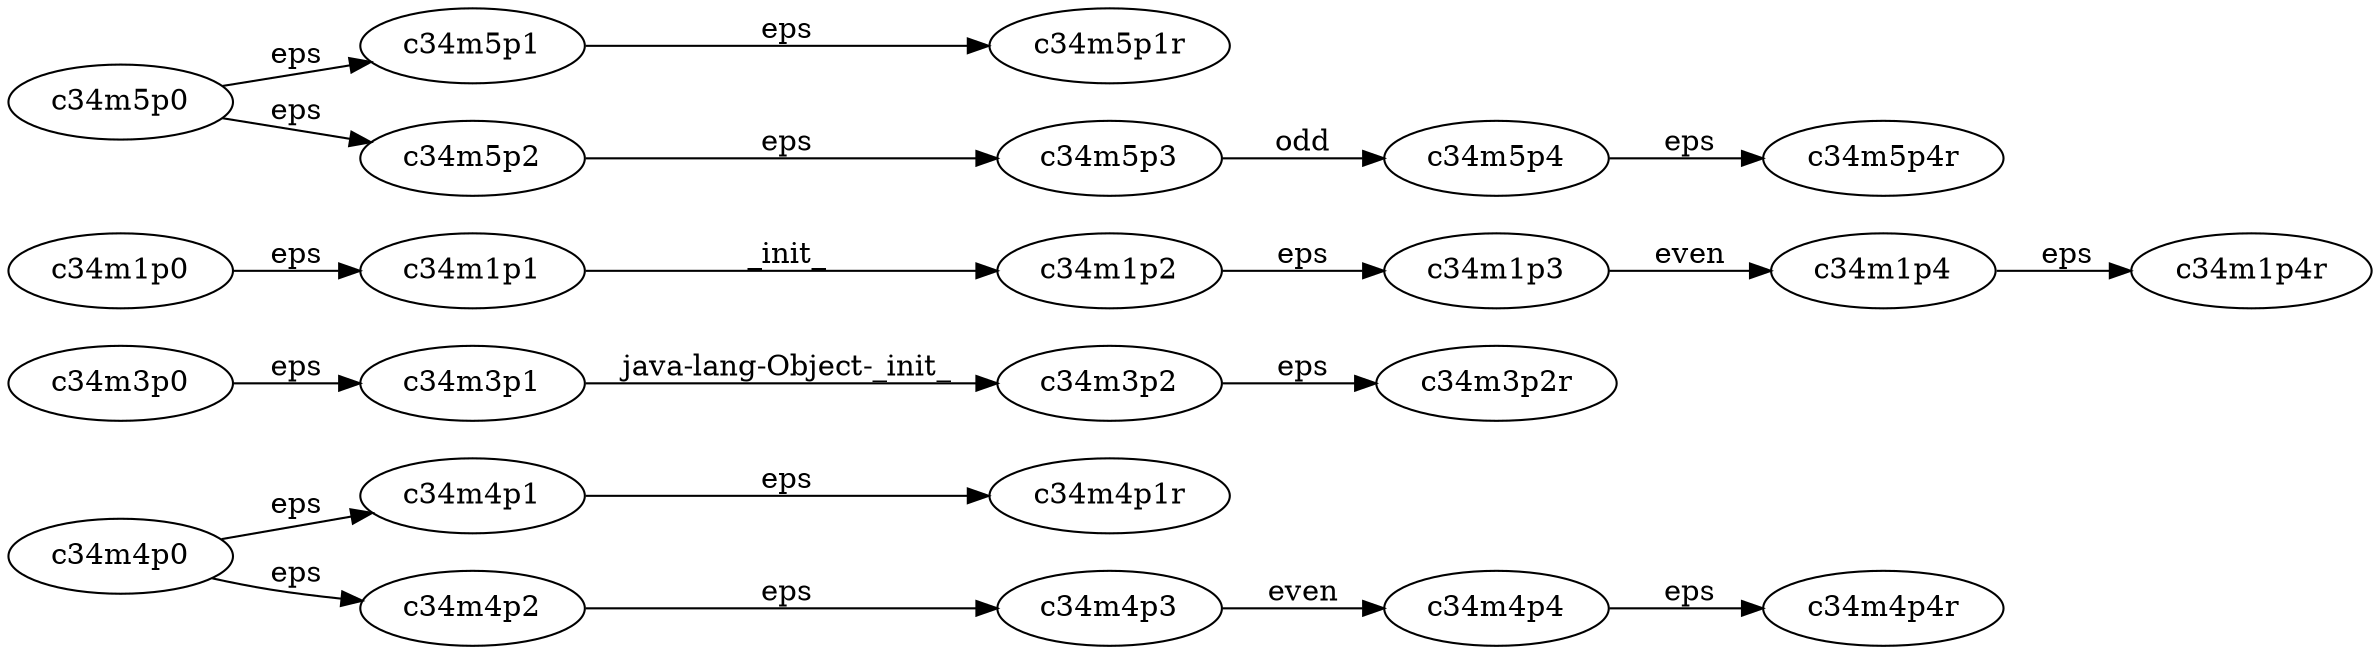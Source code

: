 digraph finite_state_machine {
	rankdir=LR;
	c34m4p0 -> c34m4p1 [ label = "eps"];
	c34m4p0 -> c34m4p2 [ label = "eps"];
	c34m4p1 -> c34m4p1r [ label = "eps"];
	c34m4p2 -> c34m4p3 [ label = "eps"];
	c34m4p3 -> c34m4p4 [ label = "even"];
	c34m4p4 -> c34m4p4r [ label = "eps"];
	c34m3p0 -> c34m3p1 [ label = "eps"];
	c34m3p1 -> c34m3p2 [ label = "java-lang-Object-_init_"];
	c34m3p2 -> c34m3p2r [ label = "eps"];
	c34m1p0 -> c34m1p1 [ label = "eps"];
	c34m1p1 -> c34m1p2 [ label = "_init_"];
	c34m1p2 -> c34m1p3 [ label = "eps"];
	c34m1p3 -> c34m1p4 [ label = "even"];
	c34m1p4 -> c34m1p4r [ label = "eps"];
	c34m5p0 -> c34m5p1 [ label = "eps"];
	c34m5p0 -> c34m5p2 [ label = "eps"];
	c34m5p1 -> c34m5p1r [ label = "eps"];
	c34m5p2 -> c34m5p3 [ label = "eps"];
	c34m5p3 -> c34m5p4 [ label = "odd"];
	c34m5p4 -> c34m5p4r [ label = "eps"];
}